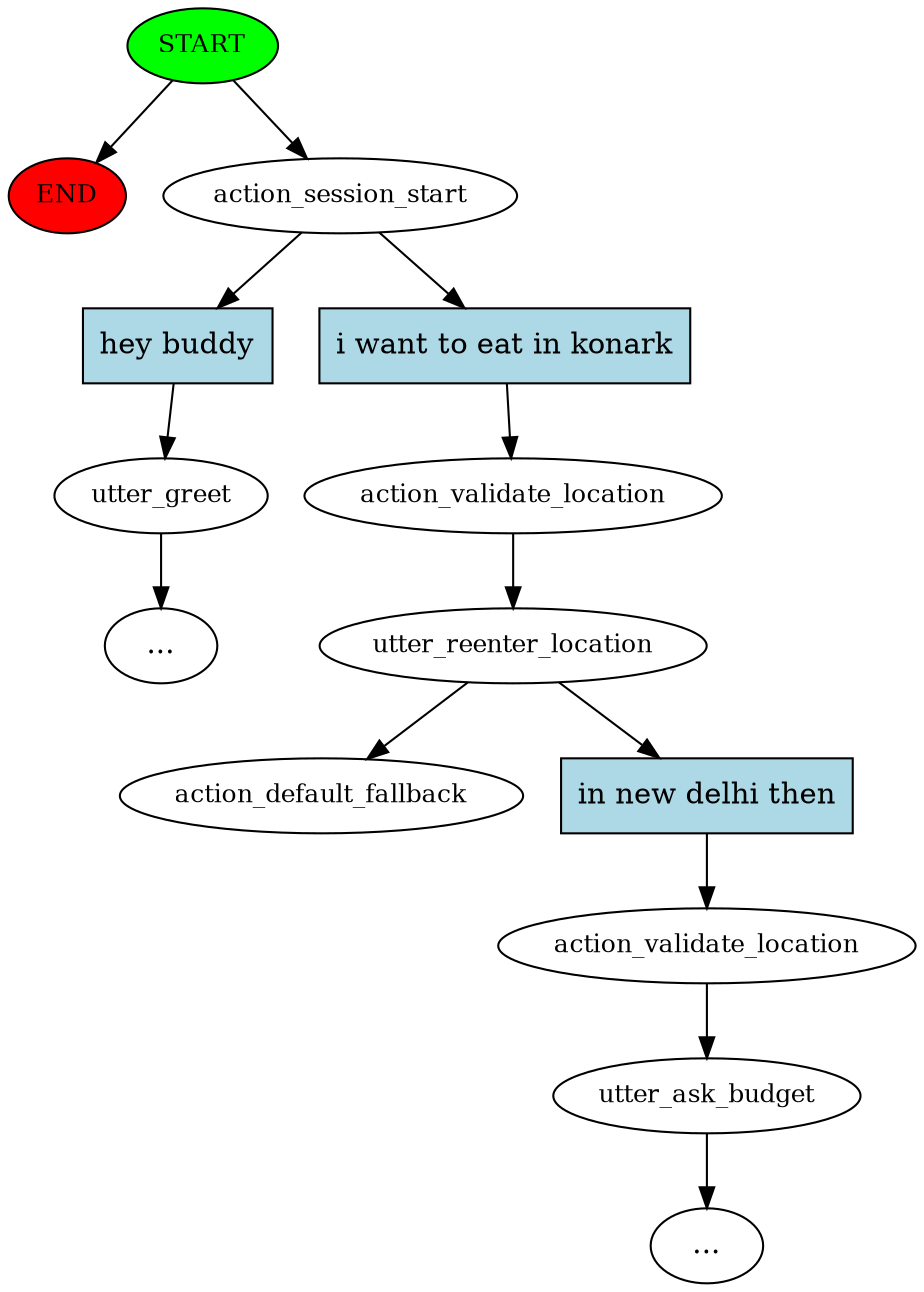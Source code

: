 digraph  {
0 [class="start active", fillcolor=green, fontsize=12, label=START, style=filled];
"-1" [class=end, fillcolor=red, fontsize=12, label=END, style=filled];
1 [class=active, fontsize=12, label=action_session_start];
2 [class="", fontsize=12, label=utter_greet];
"-3" [class=ellipsis, label="..."];
4 [class=active, fontsize=12, label=action_validate_location];
5 [class=active, fontsize=12, label=utter_reenter_location];
6 [class="", fontsize=12, label=action_validate_location];
7 [class="", fontsize=12, label=utter_ask_budget];
"-4" [class=ellipsis, label="..."];
11 [class="dashed active", fontsize=12, label=action_default_fallback];
12 [class=intent, fillcolor=lightblue, label="hey buddy", shape=rect, style=filled];
13 [class="intent active", fillcolor=lightblue, label="i want to eat in konark", shape=rect, style=filled];
14 [class=intent, fillcolor=lightblue, label="in new delhi then", shape=rect, style=filled];
0 -> "-1"  [class="", key=NONE, label=""];
0 -> 1  [class=active, key=NONE, label=""];
1 -> 12  [class="", key=0];
1 -> 13  [class=active, key=0];
2 -> "-3"  [class="", key=NONE, label=""];
4 -> 5  [class=active, key=NONE, label=""];
5 -> 11  [class=active, key=NONE, label=""];
5 -> 14  [class="", key=0];
6 -> 7  [class="", key=NONE, label=""];
7 -> "-4"  [class="", key=NONE, label=""];
12 -> 2  [class="", key=0];
13 -> 4  [class=active, key=0];
14 -> 6  [class="", key=0];
}
